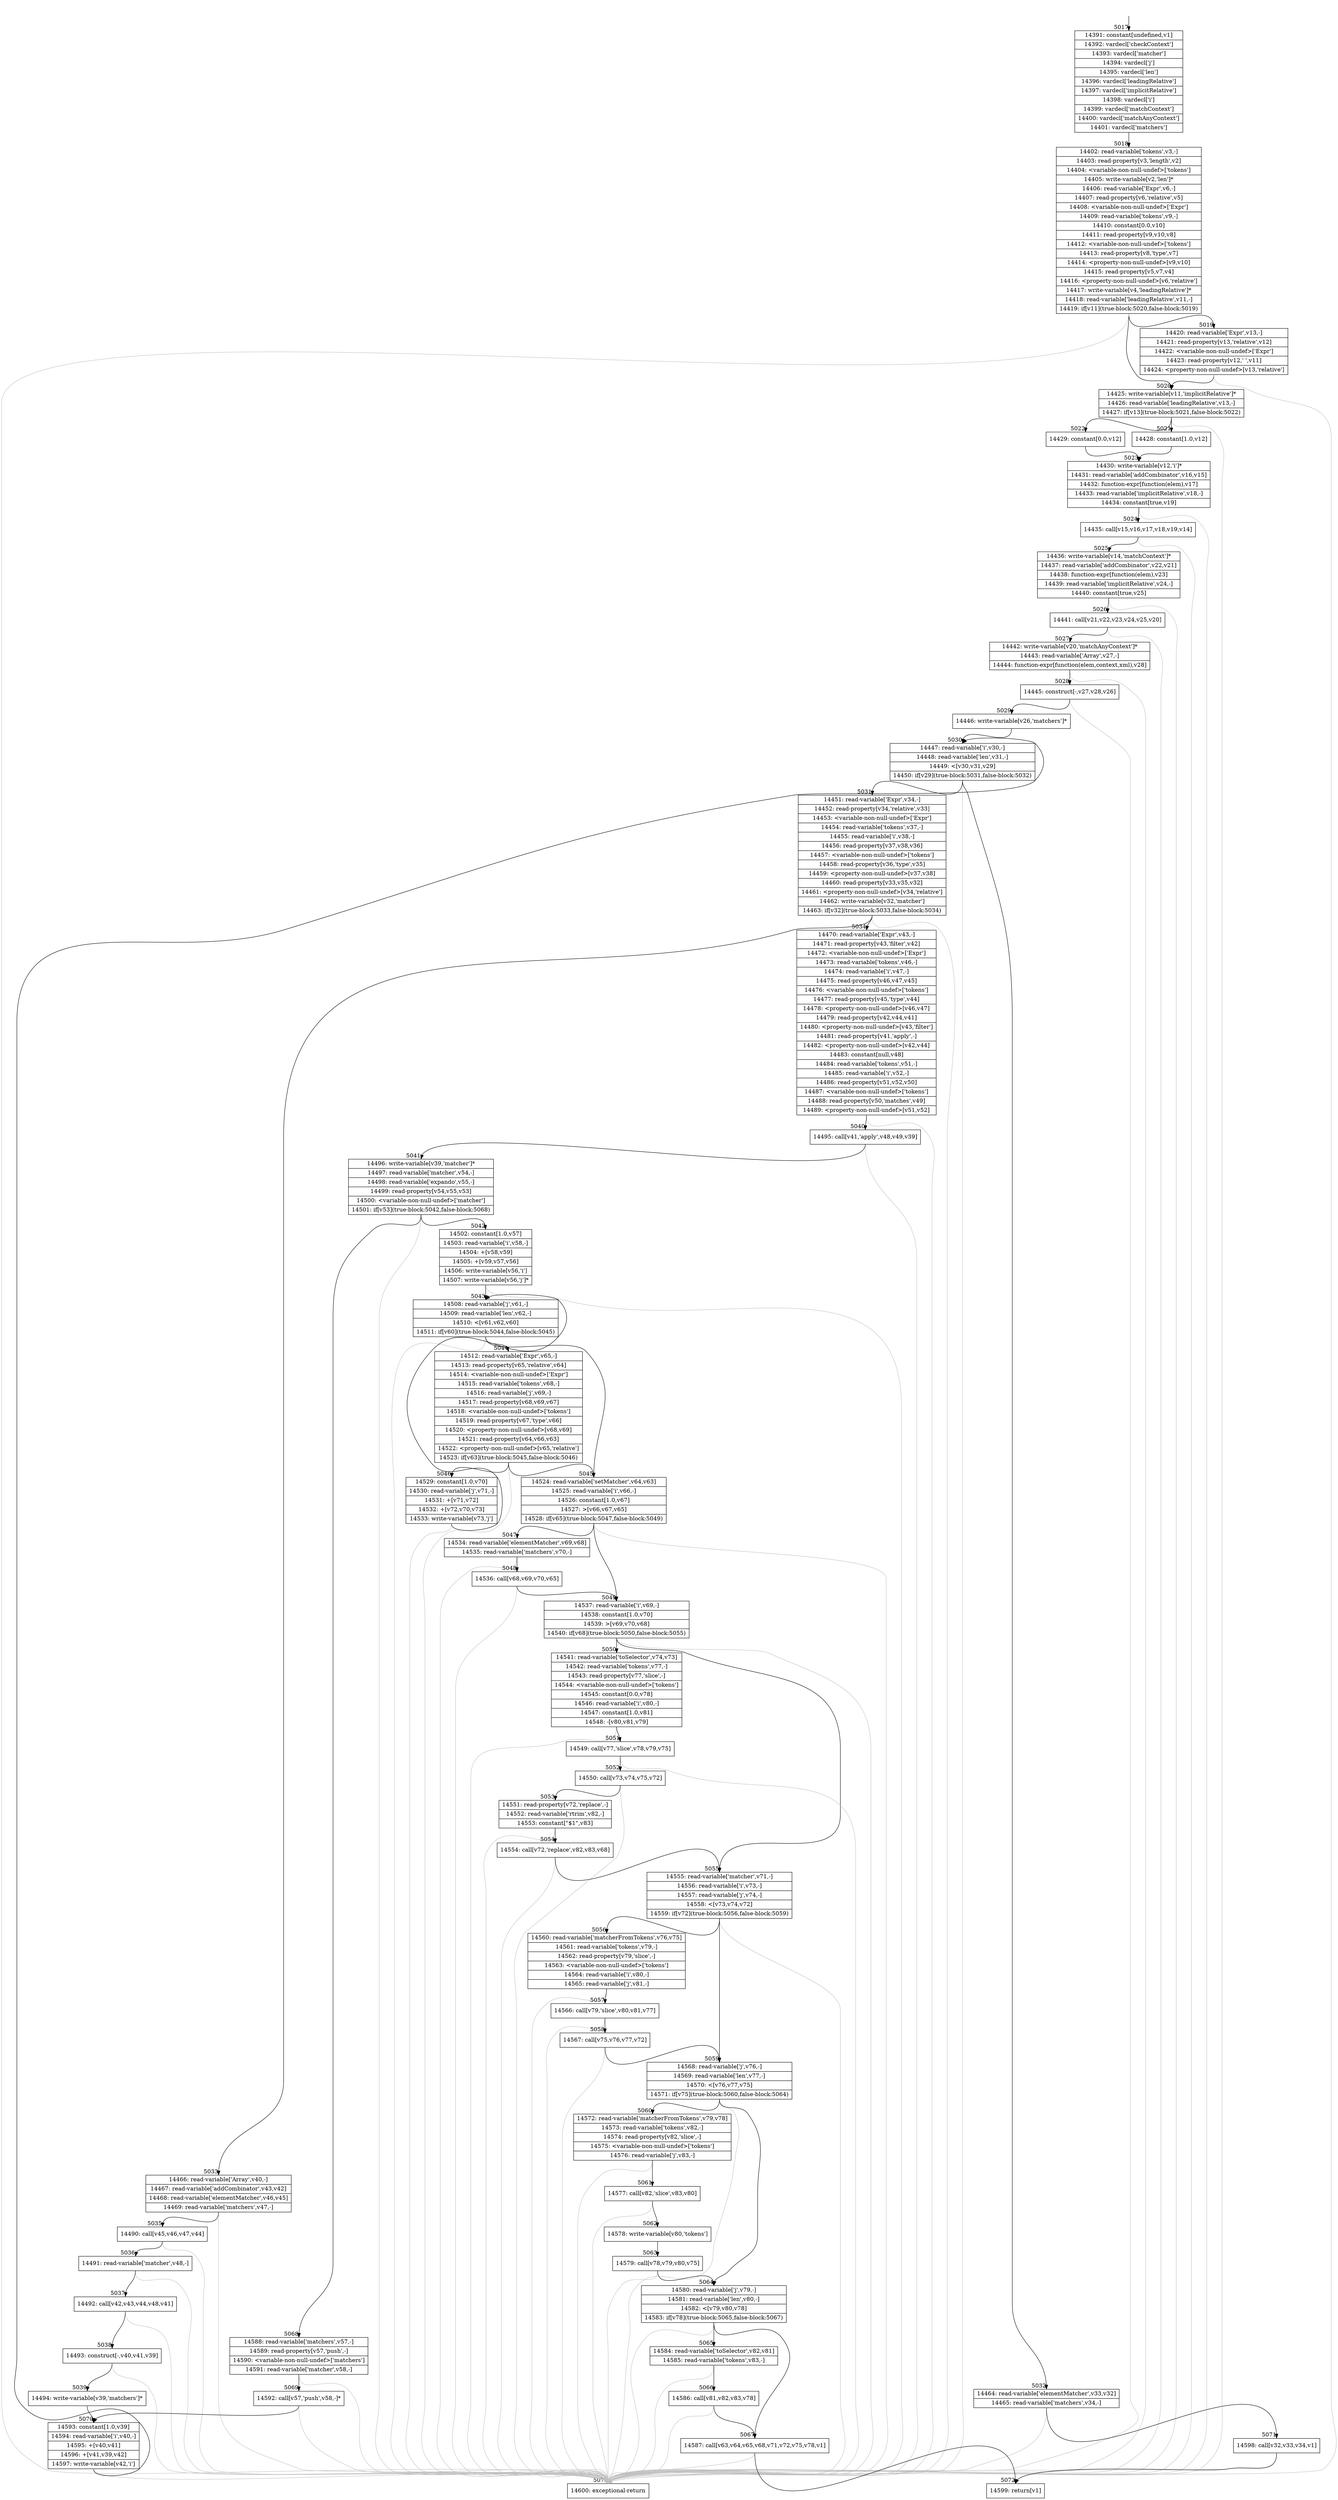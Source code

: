 digraph {
rankdir="TD"
BB_entry328[shape=none,label=""];
BB_entry328 -> BB5017 [tailport=s, headport=n, headlabel="    5017"]
BB5017 [shape=record label="{14391: constant[undefined,v1]|14392: vardecl['checkContext']|14393: vardecl['matcher']|14394: vardecl['j']|14395: vardecl['len']|14396: vardecl['leadingRelative']|14397: vardecl['implicitRelative']|14398: vardecl['i']|14399: vardecl['matchContext']|14400: vardecl['matchAnyContext']|14401: vardecl['matchers']}" ] 
BB5017 -> BB5018 [tailport=s, headport=n, headlabel="      5018"]
BB5018 [shape=record label="{14402: read-variable['tokens',v3,-]|14403: read-property[v3,'length',v2]|14404: \<variable-non-null-undef\>['tokens']|14405: write-variable[v2,'len']*|14406: read-variable['Expr',v6,-]|14407: read-property[v6,'relative',v5]|14408: \<variable-non-null-undef\>['Expr']|14409: read-variable['tokens',v9,-]|14410: constant[0.0,v10]|14411: read-property[v9,v10,v8]|14412: \<variable-non-null-undef\>['tokens']|14413: read-property[v8,'type',v7]|14414: \<property-non-null-undef\>[v9,v10]|14415: read-property[v5,v7,v4]|14416: \<property-non-null-undef\>[v6,'relative']|14417: write-variable[v4,'leadingRelative']*|14418: read-variable['leadingRelative',v11,-]|14419: if[v11](true-block:5020,false-block:5019)}" ] 
BB5018 -> BB5020 [tailport=s, headport=n, headlabel="      5020"]
BB5018 -> BB5019 [tailport=s, headport=n, headlabel="      5019"]
BB5018 -> BB5073 [tailport=s, headport=n, color=gray, headlabel="      5073"]
BB5019 [shape=record label="{14420: read-variable['Expr',v13,-]|14421: read-property[v13,'relative',v12]|14422: \<variable-non-null-undef\>['Expr']|14423: read-property[v12,' ',v11]|14424: \<property-non-null-undef\>[v13,'relative']}" ] 
BB5019 -> BB5020 [tailport=s, headport=n]
BB5019 -> BB5073 [tailport=s, headport=n, color=gray]
BB5020 [shape=record label="{14425: write-variable[v11,'implicitRelative']*|14426: read-variable['leadingRelative',v13,-]|14427: if[v13](true-block:5021,false-block:5022)}" ] 
BB5020 -> BB5021 [tailport=s, headport=n, headlabel="      5021"]
BB5020 -> BB5022 [tailport=s, headport=n, headlabel="      5022"]
BB5020 -> BB5073 [tailport=s, headport=n, color=gray]
BB5021 [shape=record label="{14428: constant[1.0,v12]}" ] 
BB5021 -> BB5023 [tailport=s, headport=n, headlabel="      5023"]
BB5022 [shape=record label="{14429: constant[0.0,v12]}" ] 
BB5022 -> BB5023 [tailport=s, headport=n]
BB5023 [shape=record label="{14430: write-variable[v12,'i']*|14431: read-variable['addCombinator',v16,v15]|14432: function-expr[function(elem),v17]|14433: read-variable['implicitRelative',v18,-]|14434: constant[true,v19]}" ] 
BB5023 -> BB5024 [tailport=s, headport=n, headlabel="      5024"]
BB5023 -> BB5073 [tailport=s, headport=n, color=gray]
BB5024 [shape=record label="{14435: call[v15,v16,v17,v18,v19,v14]}" ] 
BB5024 -> BB5025 [tailport=s, headport=n, headlabel="      5025"]
BB5024 -> BB5073 [tailport=s, headport=n, color=gray]
BB5025 [shape=record label="{14436: write-variable[v14,'matchContext']*|14437: read-variable['addCombinator',v22,v21]|14438: function-expr[function(elem),v23]|14439: read-variable['implicitRelative',v24,-]|14440: constant[true,v25]}" ] 
BB5025 -> BB5026 [tailport=s, headport=n, headlabel="      5026"]
BB5025 -> BB5073 [tailport=s, headport=n, color=gray]
BB5026 [shape=record label="{14441: call[v21,v22,v23,v24,v25,v20]}" ] 
BB5026 -> BB5027 [tailport=s, headport=n, headlabel="      5027"]
BB5026 -> BB5073 [tailport=s, headport=n, color=gray]
BB5027 [shape=record label="{14442: write-variable[v20,'matchAnyContext']*|14443: read-variable['Array',v27,-]|14444: function-expr[function(elem,context,xml),v28]}" ] 
BB5027 -> BB5028 [tailport=s, headport=n, headlabel="      5028"]
BB5027 -> BB5073 [tailport=s, headport=n, color=gray]
BB5028 [shape=record label="{14445: construct[-,v27,v28,v26]}" ] 
BB5028 -> BB5029 [tailport=s, headport=n, headlabel="      5029"]
BB5028 -> BB5073 [tailport=s, headport=n, color=gray]
BB5029 [shape=record label="{14446: write-variable[v26,'matchers']*}" ] 
BB5029 -> BB5030 [tailport=s, headport=n, headlabel="      5030"]
BB5030 [shape=record label="{14447: read-variable['i',v30,-]|14448: read-variable['len',v31,-]|14449: \<[v30,v31,v29]|14450: if[v29](true-block:5031,false-block:5032)}" ] 
BB5030 -> BB5031 [tailport=s, headport=n, headlabel="      5031"]
BB5030 -> BB5032 [tailport=s, headport=n, headlabel="      5032"]
BB5030 -> BB5073 [tailport=s, headport=n, color=gray]
BB5031 [shape=record label="{14451: read-variable['Expr',v34,-]|14452: read-property[v34,'relative',v33]|14453: \<variable-non-null-undef\>['Expr']|14454: read-variable['tokens',v37,-]|14455: read-variable['i',v38,-]|14456: read-property[v37,v38,v36]|14457: \<variable-non-null-undef\>['tokens']|14458: read-property[v36,'type',v35]|14459: \<property-non-null-undef\>[v37,v38]|14460: read-property[v33,v35,v32]|14461: \<property-non-null-undef\>[v34,'relative']|14462: write-variable[v32,'matcher']|14463: if[v32](true-block:5033,false-block:5034)}" ] 
BB5031 -> BB5033 [tailport=s, headport=n, headlabel="      5033"]
BB5031 -> BB5034 [tailport=s, headport=n, headlabel="      5034"]
BB5031 -> BB5073 [tailport=s, headport=n, color=gray]
BB5032 [shape=record label="{14464: read-variable['elementMatcher',v33,v32]|14465: read-variable['matchers',v34,-]}" ] 
BB5032 -> BB5071 [tailport=s, headport=n, headlabel="      5071"]
BB5032 -> BB5073 [tailport=s, headport=n, color=gray]
BB5033 [shape=record label="{14466: read-variable['Array',v40,-]|14467: read-variable['addCombinator',v43,v42]|14468: read-variable['elementMatcher',v46,v45]|14469: read-variable['matchers',v47,-]}" ] 
BB5033 -> BB5035 [tailport=s, headport=n, headlabel="      5035"]
BB5033 -> BB5073 [tailport=s, headport=n, color=gray]
BB5034 [shape=record label="{14470: read-variable['Expr',v43,-]|14471: read-property[v43,'filter',v42]|14472: \<variable-non-null-undef\>['Expr']|14473: read-variable['tokens',v46,-]|14474: read-variable['i',v47,-]|14475: read-property[v46,v47,v45]|14476: \<variable-non-null-undef\>['tokens']|14477: read-property[v45,'type',v44]|14478: \<property-non-null-undef\>[v46,v47]|14479: read-property[v42,v44,v41]|14480: \<property-non-null-undef\>[v43,'filter']|14481: read-property[v41,'apply',-]|14482: \<property-non-null-undef\>[v42,v44]|14483: constant[null,v48]|14484: read-variable['tokens',v51,-]|14485: read-variable['i',v52,-]|14486: read-property[v51,v52,v50]|14487: \<variable-non-null-undef\>['tokens']|14488: read-property[v50,'matches',v49]|14489: \<property-non-null-undef\>[v51,v52]}" ] 
BB5034 -> BB5040 [tailport=s, headport=n, headlabel="      5040"]
BB5034 -> BB5073 [tailport=s, headport=n, color=gray]
BB5035 [shape=record label="{14490: call[v45,v46,v47,v44]}" ] 
BB5035 -> BB5036 [tailport=s, headport=n, headlabel="      5036"]
BB5035 -> BB5073 [tailport=s, headport=n, color=gray]
BB5036 [shape=record label="{14491: read-variable['matcher',v48,-]}" ] 
BB5036 -> BB5037 [tailport=s, headport=n, headlabel="      5037"]
BB5036 -> BB5073 [tailport=s, headport=n, color=gray]
BB5037 [shape=record label="{14492: call[v42,v43,v44,v48,v41]}" ] 
BB5037 -> BB5038 [tailport=s, headport=n, headlabel="      5038"]
BB5037 -> BB5073 [tailport=s, headport=n, color=gray]
BB5038 [shape=record label="{14493: construct[-,v40,v41,v39]}" ] 
BB5038 -> BB5039 [tailport=s, headport=n, headlabel="      5039"]
BB5038 -> BB5073 [tailport=s, headport=n, color=gray]
BB5039 [shape=record label="{14494: write-variable[v39,'matchers']*}" ] 
BB5039 -> BB5070 [tailport=s, headport=n, headlabel="      5070"]
BB5040 [shape=record label="{14495: call[v41,'apply',v48,v49,v39]}" ] 
BB5040 -> BB5041 [tailport=s, headport=n, headlabel="      5041"]
BB5040 -> BB5073 [tailport=s, headport=n, color=gray]
BB5041 [shape=record label="{14496: write-variable[v39,'matcher']*|14497: read-variable['matcher',v54,-]|14498: read-variable['expando',v55,-]|14499: read-property[v54,v55,v53]|14500: \<variable-non-null-undef\>['matcher']|14501: if[v53](true-block:5042,false-block:5068)}" ] 
BB5041 -> BB5042 [tailport=s, headport=n, headlabel="      5042"]
BB5041 -> BB5068 [tailport=s, headport=n, headlabel="      5068"]
BB5041 -> BB5073 [tailport=s, headport=n, color=gray]
BB5042 [shape=record label="{14502: constant[1.0,v57]|14503: read-variable['i',v58,-]|14504: +[v58,v59]|14505: +[v59,v57,v56]|14506: write-variable[v56,'i']|14507: write-variable[v56,'j']*}" ] 
BB5042 -> BB5043 [tailport=s, headport=n, headlabel="      5043"]
BB5042 -> BB5073 [tailport=s, headport=n, color=gray]
BB5043 [shape=record label="{14508: read-variable['j',v61,-]|14509: read-variable['len',v62,-]|14510: \<[v61,v62,v60]|14511: if[v60](true-block:5044,false-block:5045)}" ] 
BB5043 -> BB5044 [tailport=s, headport=n, headlabel="      5044"]
BB5043 -> BB5045 [tailport=s, headport=n, headlabel="      5045"]
BB5043 -> BB5073 [tailport=s, headport=n, color=gray]
BB5044 [shape=record label="{14512: read-variable['Expr',v65,-]|14513: read-property[v65,'relative',v64]|14514: \<variable-non-null-undef\>['Expr']|14515: read-variable['tokens',v68,-]|14516: read-variable['j',v69,-]|14517: read-property[v68,v69,v67]|14518: \<variable-non-null-undef\>['tokens']|14519: read-property[v67,'type',v66]|14520: \<property-non-null-undef\>[v68,v69]|14521: read-property[v64,v66,v63]|14522: \<property-non-null-undef\>[v65,'relative']|14523: if[v63](true-block:5045,false-block:5046)}" ] 
BB5044 -> BB5045 [tailport=s, headport=n]
BB5044 -> BB5046 [tailport=s, headport=n, headlabel="      5046"]
BB5044 -> BB5073 [tailport=s, headport=n, color=gray]
BB5045 [shape=record label="{14524: read-variable['setMatcher',v64,v63]|14525: read-variable['i',v66,-]|14526: constant[1.0,v67]|14527: \>[v66,v67,v65]|14528: if[v65](true-block:5047,false-block:5049)}" ] 
BB5045 -> BB5049 [tailport=s, headport=n, headlabel="      5049"]
BB5045 -> BB5047 [tailport=s, headport=n, headlabel="      5047"]
BB5045 -> BB5073 [tailport=s, headport=n, color=gray]
BB5046 [shape=record label="{14529: constant[1.0,v70]|14530: read-variable['j',v71,-]|14531: +[v71,v72]|14532: +[v72,v70,v73]|14533: write-variable[v73,'j']}" ] 
BB5046 -> BB5043 [tailport=s, headport=n]
BB5046 -> BB5073 [tailport=s, headport=n, color=gray]
BB5047 [shape=record label="{14534: read-variable['elementMatcher',v69,v68]|14535: read-variable['matchers',v70,-]}" ] 
BB5047 -> BB5048 [tailport=s, headport=n, headlabel="      5048"]
BB5047 -> BB5073 [tailport=s, headport=n, color=gray]
BB5048 [shape=record label="{14536: call[v68,v69,v70,v65]}" ] 
BB5048 -> BB5049 [tailport=s, headport=n]
BB5048 -> BB5073 [tailport=s, headport=n, color=gray]
BB5049 [shape=record label="{14537: read-variable['i',v69,-]|14538: constant[1.0,v70]|14539: \>[v69,v70,v68]|14540: if[v68](true-block:5050,false-block:5055)}" ] 
BB5049 -> BB5055 [tailport=s, headport=n, headlabel="      5055"]
BB5049 -> BB5050 [tailport=s, headport=n, headlabel="      5050"]
BB5049 -> BB5073 [tailport=s, headport=n, color=gray]
BB5050 [shape=record label="{14541: read-variable['toSelector',v74,v73]|14542: read-variable['tokens',v77,-]|14543: read-property[v77,'slice',-]|14544: \<variable-non-null-undef\>['tokens']|14545: constant[0.0,v78]|14546: read-variable['i',v80,-]|14547: constant[1.0,v81]|14548: -[v80,v81,v79]}" ] 
BB5050 -> BB5051 [tailport=s, headport=n, headlabel="      5051"]
BB5050 -> BB5073 [tailport=s, headport=n, color=gray]
BB5051 [shape=record label="{14549: call[v77,'slice',v78,v79,v75]}" ] 
BB5051 -> BB5052 [tailport=s, headport=n, headlabel="      5052"]
BB5051 -> BB5073 [tailport=s, headport=n, color=gray]
BB5052 [shape=record label="{14550: call[v73,v74,v75,v72]}" ] 
BB5052 -> BB5053 [tailport=s, headport=n, headlabel="      5053"]
BB5052 -> BB5073 [tailport=s, headport=n, color=gray]
BB5053 [shape=record label="{14551: read-property[v72,'replace',-]|14552: read-variable['rtrim',v82,-]|14553: constant[\"$1\",v83]}" ] 
BB5053 -> BB5054 [tailport=s, headport=n, headlabel="      5054"]
BB5053 -> BB5073 [tailport=s, headport=n, color=gray]
BB5054 [shape=record label="{14554: call[v72,'replace',v82,v83,v68]}" ] 
BB5054 -> BB5055 [tailport=s, headport=n]
BB5054 -> BB5073 [tailport=s, headport=n, color=gray]
BB5055 [shape=record label="{14555: read-variable['matcher',v71,-]|14556: read-variable['i',v73,-]|14557: read-variable['j',v74,-]|14558: \<[v73,v74,v72]|14559: if[v72](true-block:5056,false-block:5059)}" ] 
BB5055 -> BB5059 [tailport=s, headport=n, headlabel="      5059"]
BB5055 -> BB5056 [tailport=s, headport=n, headlabel="      5056"]
BB5055 -> BB5073 [tailport=s, headport=n, color=gray]
BB5056 [shape=record label="{14560: read-variable['matcherFromTokens',v76,v75]|14561: read-variable['tokens',v79,-]|14562: read-property[v79,'slice',-]|14563: \<variable-non-null-undef\>['tokens']|14564: read-variable['i',v80,-]|14565: read-variable['j',v81,-]}" ] 
BB5056 -> BB5057 [tailport=s, headport=n, headlabel="      5057"]
BB5056 -> BB5073 [tailport=s, headport=n, color=gray]
BB5057 [shape=record label="{14566: call[v79,'slice',v80,v81,v77]}" ] 
BB5057 -> BB5058 [tailport=s, headport=n, headlabel="      5058"]
BB5057 -> BB5073 [tailport=s, headport=n, color=gray]
BB5058 [shape=record label="{14567: call[v75,v76,v77,v72]}" ] 
BB5058 -> BB5059 [tailport=s, headport=n]
BB5058 -> BB5073 [tailport=s, headport=n, color=gray]
BB5059 [shape=record label="{14568: read-variable['j',v76,-]|14569: read-variable['len',v77,-]|14570: \<[v76,v77,v75]|14571: if[v75](true-block:5060,false-block:5064)}" ] 
BB5059 -> BB5064 [tailport=s, headport=n, headlabel="      5064"]
BB5059 -> BB5060 [tailport=s, headport=n, headlabel="      5060"]
BB5059 -> BB5073 [tailport=s, headport=n, color=gray]
BB5060 [shape=record label="{14572: read-variable['matcherFromTokens',v79,v78]|14573: read-variable['tokens',v82,-]|14574: read-property[v82,'slice',-]|14575: \<variable-non-null-undef\>['tokens']|14576: read-variable['j',v83,-]}" ] 
BB5060 -> BB5061 [tailport=s, headport=n, headlabel="      5061"]
BB5060 -> BB5073 [tailport=s, headport=n, color=gray]
BB5061 [shape=record label="{14577: call[v82,'slice',v83,v80]}" ] 
BB5061 -> BB5062 [tailport=s, headport=n, headlabel="      5062"]
BB5061 -> BB5073 [tailport=s, headport=n, color=gray]
BB5062 [shape=record label="{14578: write-variable[v80,'tokens']}" ] 
BB5062 -> BB5063 [tailport=s, headport=n, headlabel="      5063"]
BB5063 [shape=record label="{14579: call[v78,v79,v80,v75]}" ] 
BB5063 -> BB5064 [tailport=s, headport=n]
BB5063 -> BB5073 [tailport=s, headport=n, color=gray]
BB5064 [shape=record label="{14580: read-variable['j',v79,-]|14581: read-variable['len',v80,-]|14582: \<[v79,v80,v78]|14583: if[v78](true-block:5065,false-block:5067)}" ] 
BB5064 -> BB5067 [tailport=s, headport=n, headlabel="      5067"]
BB5064 -> BB5065 [tailport=s, headport=n, headlabel="      5065"]
BB5064 -> BB5073 [tailport=s, headport=n, color=gray]
BB5065 [shape=record label="{14584: read-variable['toSelector',v82,v81]|14585: read-variable['tokens',v83,-]}" ] 
BB5065 -> BB5066 [tailport=s, headport=n, headlabel="      5066"]
BB5065 -> BB5073 [tailport=s, headport=n, color=gray]
BB5066 [shape=record label="{14586: call[v81,v82,v83,v78]}" ] 
BB5066 -> BB5067 [tailport=s, headport=n]
BB5066 -> BB5073 [tailport=s, headport=n, color=gray]
BB5067 [shape=record label="{14587: call[v63,v64,v65,v68,v71,v72,v75,v78,v1]}" ] 
BB5067 -> BB5072 [tailport=s, headport=n, headlabel="      5072"]
BB5067 -> BB5073 [tailport=s, headport=n, color=gray]
BB5068 [shape=record label="{14588: read-variable['matchers',v57,-]|14589: read-property[v57,'push',-]|14590: \<variable-non-null-undef\>['matchers']|14591: read-variable['matcher',v58,-]}" ] 
BB5068 -> BB5069 [tailport=s, headport=n, headlabel="      5069"]
BB5068 -> BB5073 [tailport=s, headport=n, color=gray]
BB5069 [shape=record label="{14592: call[v57,'push',v58,-]*}" ] 
BB5069 -> BB5070 [tailport=s, headport=n]
BB5069 -> BB5073 [tailport=s, headport=n, color=gray]
BB5070 [shape=record label="{14593: constant[1.0,v39]|14594: read-variable['i',v40,-]|14595: +[v40,v41]|14596: +[v41,v39,v42]|14597: write-variable[v42,'i']}" ] 
BB5070 -> BB5030 [tailport=s, headport=n]
BB5070 -> BB5073 [tailport=s, headport=n, color=gray]
BB5071 [shape=record label="{14598: call[v32,v33,v34,v1]}" ] 
BB5071 -> BB5072 [tailport=s, headport=n]
BB5071 -> BB5073 [tailport=s, headport=n, color=gray]
BB5072 [shape=record label="{14599: return[v1]}" ] 
BB5073 [shape=record label="{14600: exceptional-return}" ] 
}

